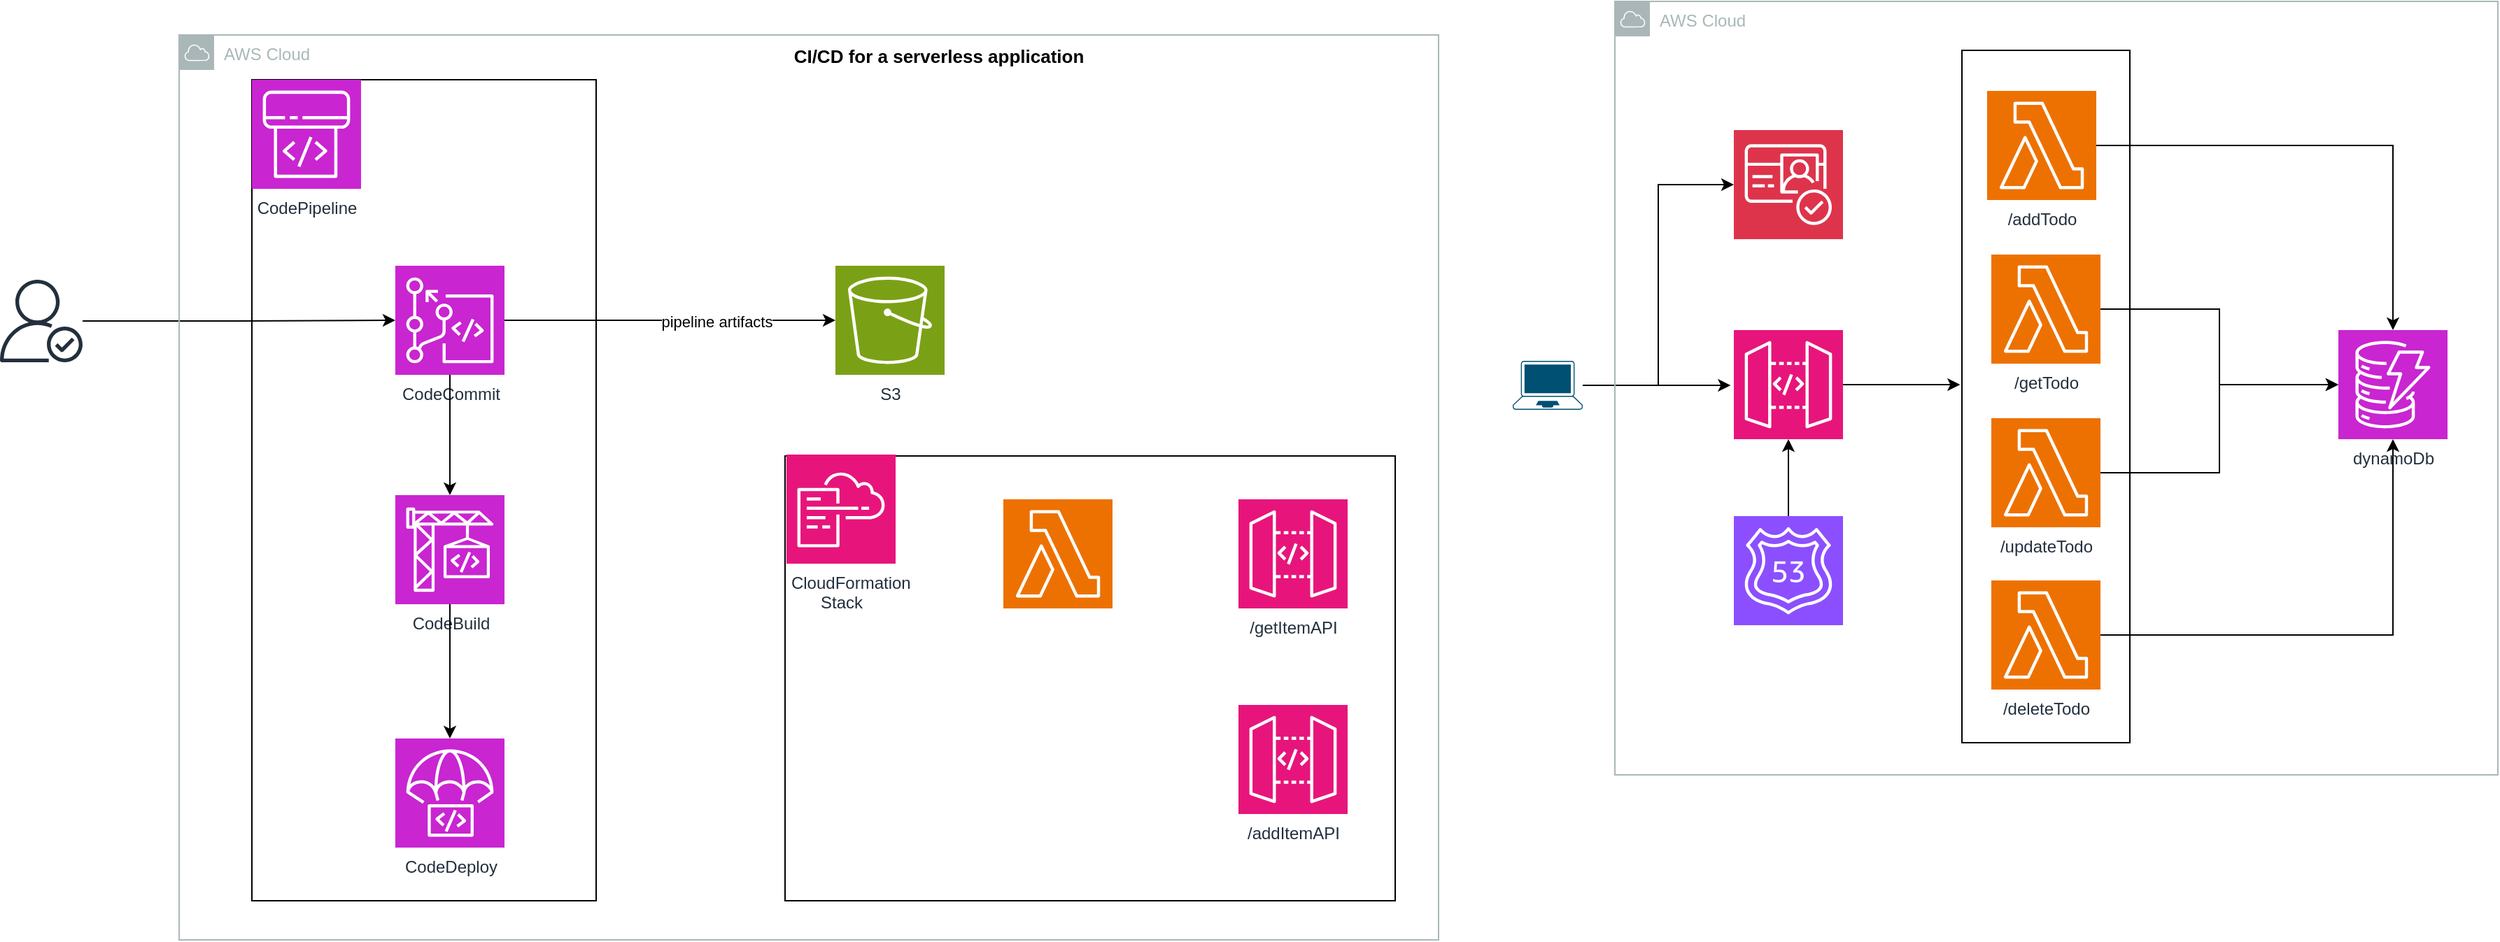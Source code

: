 <mxfile version="23.1.5" type="github">
  <diagram name="Page-1" id="6EgbNuz9plVoTemTECAG">
    <mxGraphModel dx="2334" dy="589" grid="0" gridSize="10" guides="1" tooltips="1" connect="1" arrows="1" fold="1" page="0" pageScale="1" pageWidth="850" pageHeight="1100" math="0" shadow="0">
      <root>
        <mxCell id="0" />
        <mxCell id="1" parent="0" />
        <mxCell id="I14kafzuZAbkYGhMexBS-1" value="" style="whiteSpace=wrap;html=1;" vertex="1" parent="1">
          <mxGeometry x="404" y="172" width="120" height="495" as="geometry" />
        </mxCell>
        <mxCell id="I14kafzuZAbkYGhMexBS-7" style="edgeStyle=orthogonalEdgeStyle;rounded=0;orthogonalLoop=1;jettySize=auto;html=1;" edge="1" parent="1" source="I14kafzuZAbkYGhMexBS-2" target="I14kafzuZAbkYGhMexBS-6">
          <mxGeometry relative="1" as="geometry" />
        </mxCell>
        <mxCell id="I14kafzuZAbkYGhMexBS-2" value="/addTodo" style="sketch=0;points=[[0,0,0],[0.25,0,0],[0.5,0,0],[0.75,0,0],[1,0,0],[0,1,0],[0.25,1,0],[0.5,1,0],[0.75,1,0],[1,1,0],[0,0.25,0],[0,0.5,0],[0,0.75,0],[1,0.25,0],[1,0.5,0],[1,0.75,0]];outlineConnect=0;fontColor=#232F3E;fillColor=#ED7100;strokeColor=#ffffff;dashed=0;verticalLabelPosition=bottom;verticalAlign=top;align=center;html=1;fontSize=12;fontStyle=0;aspect=fixed;shape=mxgraph.aws4.resourceIcon;resIcon=mxgraph.aws4.lambda;" vertex="1" parent="1">
          <mxGeometry x="422" y="201" width="78" height="78" as="geometry" />
        </mxCell>
        <mxCell id="I14kafzuZAbkYGhMexBS-8" style="edgeStyle=orthogonalEdgeStyle;rounded=0;orthogonalLoop=1;jettySize=auto;html=1;" edge="1" parent="1" source="I14kafzuZAbkYGhMexBS-3" target="I14kafzuZAbkYGhMexBS-6">
          <mxGeometry relative="1" as="geometry" />
        </mxCell>
        <mxCell id="I14kafzuZAbkYGhMexBS-3" value="/getTodo" style="sketch=0;points=[[0,0,0],[0.25,0,0],[0.5,0,0],[0.75,0,0],[1,0,0],[0,1,0],[0.25,1,0],[0.5,1,0],[0.75,1,0],[1,1,0],[0,0.25,0],[0,0.5,0],[0,0.75,0],[1,0.25,0],[1,0.5,0],[1,0.75,0]];outlineConnect=0;fontColor=#232F3E;fillColor=#ED7100;strokeColor=#ffffff;dashed=0;verticalLabelPosition=bottom;verticalAlign=top;align=center;html=1;fontSize=12;fontStyle=0;aspect=fixed;shape=mxgraph.aws4.resourceIcon;resIcon=mxgraph.aws4.lambda;" vertex="1" parent="1">
          <mxGeometry x="425" y="318" width="78" height="78" as="geometry" />
        </mxCell>
        <mxCell id="I14kafzuZAbkYGhMexBS-4" value="/updateTodo" style="sketch=0;points=[[0,0,0],[0.25,0,0],[0.5,0,0],[0.75,0,0],[1,0,0],[0,1,0],[0.25,1,0],[0.5,1,0],[0.75,1,0],[1,1,0],[0,0.25,0],[0,0.5,0],[0,0.75,0],[1,0.25,0],[1,0.5,0],[1,0.75,0]];outlineConnect=0;fontColor=#232F3E;fillColor=#ED7100;strokeColor=#ffffff;dashed=0;verticalLabelPosition=bottom;verticalAlign=top;align=center;html=1;fontSize=12;fontStyle=0;aspect=fixed;shape=mxgraph.aws4.resourceIcon;resIcon=mxgraph.aws4.lambda;" vertex="1" parent="1">
          <mxGeometry x="425" y="435" width="78" height="78" as="geometry" />
        </mxCell>
        <mxCell id="I14kafzuZAbkYGhMexBS-10" style="edgeStyle=orthogonalEdgeStyle;rounded=0;orthogonalLoop=1;jettySize=auto;html=1;" edge="1" parent="1" source="I14kafzuZAbkYGhMexBS-5" target="I14kafzuZAbkYGhMexBS-6">
          <mxGeometry relative="1" as="geometry" />
        </mxCell>
        <mxCell id="I14kafzuZAbkYGhMexBS-5" value="/deleteTodo" style="sketch=0;points=[[0,0,0],[0.25,0,0],[0.5,0,0],[0.75,0,0],[1,0,0],[0,1,0],[0.25,1,0],[0.5,1,0],[0.75,1,0],[1,1,0],[0,0.25,0],[0,0.5,0],[0,0.75,0],[1,0.25,0],[1,0.5,0],[1,0.75,0]];outlineConnect=0;fontColor=#232F3E;fillColor=#ED7100;strokeColor=#ffffff;dashed=0;verticalLabelPosition=bottom;verticalAlign=top;align=center;html=1;fontSize=12;fontStyle=0;aspect=fixed;shape=mxgraph.aws4.resourceIcon;resIcon=mxgraph.aws4.lambda;" vertex="1" parent="1">
          <mxGeometry x="425" y="551" width="78" height="78" as="geometry" />
        </mxCell>
        <mxCell id="I14kafzuZAbkYGhMexBS-6" value="dynamoDb" style="sketch=0;points=[[0,0,0],[0.25,0,0],[0.5,0,0],[0.75,0,0],[1,0,0],[0,1,0],[0.25,1,0],[0.5,1,0],[0.75,1,0],[1,1,0],[0,0.25,0],[0,0.5,0],[0,0.75,0],[1,0.25,0],[1,0.5,0],[1,0.75,0]];outlineConnect=0;fontColor=#232F3E;fillColor=#C925D1;strokeColor=#ffffff;dashed=0;verticalLabelPosition=bottom;verticalAlign=top;align=center;html=1;fontSize=12;fontStyle=0;aspect=fixed;shape=mxgraph.aws4.resourceIcon;resIcon=mxgraph.aws4.dynamodb;" vertex="1" parent="1">
          <mxGeometry x="673" y="372" width="78" height="78" as="geometry" />
        </mxCell>
        <mxCell id="I14kafzuZAbkYGhMexBS-9" style="edgeStyle=orthogonalEdgeStyle;rounded=0;orthogonalLoop=1;jettySize=auto;html=1;entryX=0;entryY=0.5;entryDx=0;entryDy=0;entryPerimeter=0;" edge="1" parent="1" source="I14kafzuZAbkYGhMexBS-4" target="I14kafzuZAbkYGhMexBS-6">
          <mxGeometry relative="1" as="geometry" />
        </mxCell>
        <mxCell id="I14kafzuZAbkYGhMexBS-12" style="edgeStyle=orthogonalEdgeStyle;rounded=0;orthogonalLoop=1;jettySize=auto;html=1;" edge="1" parent="1" source="I14kafzuZAbkYGhMexBS-11">
          <mxGeometry relative="1" as="geometry">
            <mxPoint x="402.667" y="411" as="targetPoint" />
          </mxGeometry>
        </mxCell>
        <mxCell id="I14kafzuZAbkYGhMexBS-11" value="" style="sketch=0;points=[[0,0,0],[0.25,0,0],[0.5,0,0],[0.75,0,0],[1,0,0],[0,1,0],[0.25,1,0],[0.5,1,0],[0.75,1,0],[1,1,0],[0,0.25,0],[0,0.5,0],[0,0.75,0],[1,0.25,0],[1,0.5,0],[1,0.75,0]];outlineConnect=0;fontColor=#232F3E;fillColor=#E7157B;strokeColor=#ffffff;dashed=0;verticalLabelPosition=bottom;verticalAlign=top;align=center;html=1;fontSize=12;fontStyle=0;aspect=fixed;shape=mxgraph.aws4.resourceIcon;resIcon=mxgraph.aws4.api_gateway;" vertex="1" parent="1">
          <mxGeometry x="241" y="372" width="78" height="78" as="geometry" />
        </mxCell>
        <mxCell id="I14kafzuZAbkYGhMexBS-13" value="" style="sketch=0;points=[[0,0,0],[0.25,0,0],[0.5,0,0],[0.75,0,0],[1,0,0],[0,1,0],[0.25,1,0],[0.5,1,0],[0.75,1,0],[1,1,0],[0,0.25,0],[0,0.5,0],[0,0.75,0],[1,0.25,0],[1,0.5,0],[1,0.75,0]];outlineConnect=0;fontColor=#232F3E;fillColor=#8C4FFF;strokeColor=#ffffff;dashed=0;verticalLabelPosition=bottom;verticalAlign=top;align=center;html=1;fontSize=12;fontStyle=0;aspect=fixed;shape=mxgraph.aws4.resourceIcon;resIcon=mxgraph.aws4.route_53;" vertex="1" parent="1">
          <mxGeometry x="241" y="505" width="78" height="78" as="geometry" />
        </mxCell>
        <mxCell id="I14kafzuZAbkYGhMexBS-14" value="" style="sketch=0;points=[[0,0,0],[0.25,0,0],[0.5,0,0],[0.75,0,0],[1,0,0],[0,1,0],[0.25,1,0],[0.5,1,0],[0.75,1,0],[1,1,0],[0,0.25,0],[0,0.5,0],[0,0.75,0],[1,0.25,0],[1,0.5,0],[1,0.75,0]];outlineConnect=0;fontColor=#232F3E;fillColor=#DD344C;strokeColor=#ffffff;dashed=0;verticalLabelPosition=bottom;verticalAlign=top;align=center;html=1;fontSize=12;fontStyle=0;aspect=fixed;shape=mxgraph.aws4.resourceIcon;resIcon=mxgraph.aws4.cognito;" vertex="1" parent="1">
          <mxGeometry x="241" y="229" width="78" height="78" as="geometry" />
        </mxCell>
        <mxCell id="I14kafzuZAbkYGhMexBS-16" style="edgeStyle=orthogonalEdgeStyle;rounded=0;orthogonalLoop=1;jettySize=auto;html=1;" edge="1" parent="1" source="I14kafzuZAbkYGhMexBS-15">
          <mxGeometry relative="1" as="geometry">
            <mxPoint x="238.667" y="411.5" as="targetPoint" />
          </mxGeometry>
        </mxCell>
        <mxCell id="I14kafzuZAbkYGhMexBS-15" value="" style="points=[[0.13,0.02,0],[0.5,0,0],[0.87,0.02,0],[0.885,0.4,0],[0.985,0.985,0],[0.5,1,0],[0.015,0.985,0],[0.115,0.4,0]];verticalLabelPosition=bottom;sketch=0;html=1;verticalAlign=top;aspect=fixed;align=center;pointerEvents=1;shape=mxgraph.cisco19.laptop;fillColor=#005073;strokeColor=none;" vertex="1" parent="1">
          <mxGeometry x="83" y="394" width="50" height="35" as="geometry" />
        </mxCell>
        <mxCell id="I14kafzuZAbkYGhMexBS-17" style="edgeStyle=orthogonalEdgeStyle;rounded=0;orthogonalLoop=1;jettySize=auto;html=1;entryX=0.5;entryY=1;entryDx=0;entryDy=0;entryPerimeter=0;" edge="1" parent="1" source="I14kafzuZAbkYGhMexBS-13" target="I14kafzuZAbkYGhMexBS-11">
          <mxGeometry relative="1" as="geometry" />
        </mxCell>
        <mxCell id="I14kafzuZAbkYGhMexBS-18" style="edgeStyle=orthogonalEdgeStyle;rounded=0;orthogonalLoop=1;jettySize=auto;html=1;entryX=0;entryY=0.5;entryDx=0;entryDy=0;entryPerimeter=0;" edge="1" parent="1" source="I14kafzuZAbkYGhMexBS-15" target="I14kafzuZAbkYGhMexBS-14">
          <mxGeometry relative="1" as="geometry" />
        </mxCell>
        <mxCell id="I14kafzuZAbkYGhMexBS-19" value="AWS Cloud" style="sketch=0;outlineConnect=0;gradientColor=none;html=1;whiteSpace=wrap;fontSize=12;fontStyle=0;shape=mxgraph.aws4.group;grIcon=mxgraph.aws4.group_aws_cloud;strokeColor=#AAB7B8;fillColor=none;verticalAlign=top;align=left;spacingLeft=30;fontColor=#AAB7B8;dashed=0;" vertex="1" parent="1">
          <mxGeometry x="156" y="137" width="631" height="553" as="geometry" />
        </mxCell>
        <mxCell id="I14kafzuZAbkYGhMexBS-20" value="" style="whiteSpace=wrap;html=1;" vertex="1" parent="1">
          <mxGeometry x="-818" y="193" width="246" height="587" as="geometry" />
        </mxCell>
        <mxCell id="I14kafzuZAbkYGhMexBS-22" value="CodePipeline" style="sketch=0;points=[[0,0,0],[0.25,0,0],[0.5,0,0],[0.75,0,0],[1,0,0],[0,1,0],[0.25,1,0],[0.5,1,0],[0.75,1,0],[1,1,0],[0,0.25,0],[0,0.5,0],[0,0.75,0],[1,0.25,0],[1,0.5,0],[1,0.75,0]];outlineConnect=0;fontColor=#232F3E;fillColor=#C925D1;strokeColor=#ffffff;dashed=0;verticalLabelPosition=bottom;verticalAlign=top;align=center;html=1;fontSize=12;fontStyle=0;aspect=fixed;shape=mxgraph.aws4.resourceIcon;resIcon=mxgraph.aws4.codepipeline;" vertex="1" parent="1">
          <mxGeometry x="-818" y="193" width="78" height="78" as="geometry" />
        </mxCell>
        <mxCell id="I14kafzuZAbkYGhMexBS-23" value="CodeDeploy" style="sketch=0;points=[[0,0,0],[0.25,0,0],[0.5,0,0],[0.75,0,0],[1,0,0],[0,1,0],[0.25,1,0],[0.5,1,0],[0.75,1,0],[1,1,0],[0,0.25,0],[0,0.5,0],[0,0.75,0],[1,0.25,0],[1,0.5,0],[1,0.75,0]];outlineConnect=0;fontColor=#232F3E;fillColor=#C925D1;strokeColor=#ffffff;dashed=0;verticalLabelPosition=bottom;verticalAlign=top;align=center;html=1;fontSize=12;fontStyle=0;aspect=fixed;shape=mxgraph.aws4.resourceIcon;resIcon=mxgraph.aws4.codedeploy;" vertex="1" parent="1">
          <mxGeometry x="-715.5" y="664" width="78" height="78" as="geometry" />
        </mxCell>
        <mxCell id="I14kafzuZAbkYGhMexBS-24" value="CodeBuild" style="sketch=0;points=[[0,0,0],[0.25,0,0],[0.5,0,0],[0.75,0,0],[1,0,0],[0,1,0],[0.25,1,0],[0.5,1,0],[0.75,1,0],[1,1,0],[0,0.25,0],[0,0.5,0],[0,0.75,0],[1,0.25,0],[1,0.5,0],[1,0.75,0]];outlineConnect=0;fontColor=#232F3E;fillColor=#C925D1;strokeColor=#ffffff;dashed=0;verticalLabelPosition=bottom;verticalAlign=top;align=center;html=1;fontSize=12;fontStyle=0;aspect=fixed;shape=mxgraph.aws4.resourceIcon;resIcon=mxgraph.aws4.codebuild;" vertex="1" parent="1">
          <mxGeometry x="-715.5" y="490" width="78" height="78" as="geometry" />
        </mxCell>
        <mxCell id="I14kafzuZAbkYGhMexBS-25" value="CodeCommit" style="sketch=0;points=[[0,0,0],[0.25,0,0],[0.5,0,0],[0.75,0,0],[1,0,0],[0,1,0],[0.25,1,0],[0.5,1,0],[0.75,1,0],[1,1,0],[0,0.25,0],[0,0.5,0],[0,0.75,0],[1,0.25,0],[1,0.5,0],[1,0.75,0]];outlineConnect=0;fontColor=#232F3E;fillColor=#C925D1;strokeColor=#ffffff;dashed=0;verticalLabelPosition=bottom;verticalAlign=top;align=center;html=1;fontSize=12;fontStyle=0;aspect=fixed;shape=mxgraph.aws4.resourceIcon;resIcon=mxgraph.aws4.codecommit;" vertex="1" parent="1">
          <mxGeometry x="-715.5" y="326" width="78" height="78" as="geometry" />
        </mxCell>
        <mxCell id="I14kafzuZAbkYGhMexBS-27" style="edgeStyle=orthogonalEdgeStyle;rounded=0;orthogonalLoop=1;jettySize=auto;html=1;entryX=0.5;entryY=0;entryDx=0;entryDy=0;entryPerimeter=0;" edge="1" parent="1" source="I14kafzuZAbkYGhMexBS-24" target="I14kafzuZAbkYGhMexBS-23">
          <mxGeometry relative="1" as="geometry" />
        </mxCell>
        <mxCell id="I14kafzuZAbkYGhMexBS-28" style="edgeStyle=orthogonalEdgeStyle;rounded=0;orthogonalLoop=1;jettySize=auto;html=1;entryX=0.5;entryY=0;entryDx=0;entryDy=0;entryPerimeter=0;" edge="1" parent="1" source="I14kafzuZAbkYGhMexBS-25" target="I14kafzuZAbkYGhMexBS-24">
          <mxGeometry relative="1" as="geometry" />
        </mxCell>
        <mxCell id="I14kafzuZAbkYGhMexBS-29" value="" style="sketch=0;outlineConnect=0;fontColor=#232F3E;gradientColor=none;fillColor=#232F3D;strokeColor=none;dashed=0;verticalLabelPosition=bottom;verticalAlign=top;align=center;html=1;fontSize=12;fontStyle=0;aspect=fixed;pointerEvents=1;shape=mxgraph.aws4.authenticated_user;" vertex="1" parent="1">
          <mxGeometry x="-998" y="336" width="59" height="59" as="geometry" />
        </mxCell>
        <mxCell id="I14kafzuZAbkYGhMexBS-30" style="edgeStyle=orthogonalEdgeStyle;rounded=0;orthogonalLoop=1;jettySize=auto;html=1;entryX=0;entryY=0.5;entryDx=0;entryDy=0;entryPerimeter=0;" edge="1" parent="1" source="I14kafzuZAbkYGhMexBS-29" target="I14kafzuZAbkYGhMexBS-25">
          <mxGeometry relative="1" as="geometry" />
        </mxCell>
        <mxCell id="I14kafzuZAbkYGhMexBS-31" value="S3" style="sketch=0;points=[[0,0,0],[0.25,0,0],[0.5,0,0],[0.75,0,0],[1,0,0],[0,1,0],[0.25,1,0],[0.5,1,0],[0.75,1,0],[1,1,0],[0,0.25,0],[0,0.5,0],[0,0.75,0],[1,0.25,0],[1,0.5,0],[1,0.75,0]];outlineConnect=0;fontColor=#232F3E;fillColor=#7AA116;strokeColor=#ffffff;dashed=0;verticalLabelPosition=bottom;verticalAlign=top;align=center;html=1;fontSize=12;fontStyle=0;aspect=fixed;shape=mxgraph.aws4.resourceIcon;resIcon=mxgraph.aws4.s3;" vertex="1" parent="1">
          <mxGeometry x="-401" y="326" width="78" height="78" as="geometry" />
        </mxCell>
        <mxCell id="I14kafzuZAbkYGhMexBS-32" style="edgeStyle=orthogonalEdgeStyle;rounded=0;orthogonalLoop=1;jettySize=auto;html=1;entryX=0;entryY=0.5;entryDx=0;entryDy=0;entryPerimeter=0;" edge="1" parent="1" source="I14kafzuZAbkYGhMexBS-25" target="I14kafzuZAbkYGhMexBS-31">
          <mxGeometry relative="1" as="geometry" />
        </mxCell>
        <mxCell id="I14kafzuZAbkYGhMexBS-33" value="pipeline artifacts" style="edgeLabel;html=1;align=center;verticalAlign=middle;resizable=0;points=[];" vertex="1" connectable="0" parent="I14kafzuZAbkYGhMexBS-32">
          <mxGeometry x="0.281" y="-1" relative="1" as="geometry">
            <mxPoint as="offset" />
          </mxGeometry>
        </mxCell>
        <mxCell id="I14kafzuZAbkYGhMexBS-34" value="/getItemAPI" style="sketch=0;points=[[0,0,0],[0.25,0,0],[0.5,0,0],[0.75,0,0],[1,0,0],[0,1,0],[0.25,1,0],[0.5,1,0],[0.75,1,0],[1,1,0],[0,0.25,0],[0,0.5,0],[0,0.75,0],[1,0.25,0],[1,0.5,0],[1,0.75,0]];outlineConnect=0;fontColor=#232F3E;fillColor=#E7157B;strokeColor=#ffffff;dashed=0;verticalLabelPosition=bottom;verticalAlign=top;align=center;html=1;fontSize=12;fontStyle=0;aspect=fixed;shape=mxgraph.aws4.resourceIcon;resIcon=mxgraph.aws4.api_gateway;" vertex="1" parent="1">
          <mxGeometry x="-113" y="493" width="78" height="78" as="geometry" />
        </mxCell>
        <mxCell id="I14kafzuZAbkYGhMexBS-35" value="/addItemAPI" style="sketch=0;points=[[0,0,0],[0.25,0,0],[0.5,0,0],[0.75,0,0],[1,0,0],[0,1,0],[0.25,1,0],[0.5,1,0],[0.75,1,0],[1,1,0],[0,0.25,0],[0,0.5,0],[0,0.75,0],[1,0.25,0],[1,0.5,0],[1,0.75,0]];outlineConnect=0;fontColor=#232F3E;fillColor=#E7157B;strokeColor=#ffffff;dashed=0;verticalLabelPosition=bottom;verticalAlign=top;align=center;html=1;fontSize=12;fontStyle=0;aspect=fixed;shape=mxgraph.aws4.resourceIcon;resIcon=mxgraph.aws4.api_gateway;" vertex="1" parent="1">
          <mxGeometry x="-113" y="640" width="78" height="78" as="geometry" />
        </mxCell>
        <mxCell id="I14kafzuZAbkYGhMexBS-36" value="" style="sketch=0;points=[[0,0,0],[0.25,0,0],[0.5,0,0],[0.75,0,0],[1,0,0],[0,1,0],[0.25,1,0],[0.5,1,0],[0.75,1,0],[1,1,0],[0,0.25,0],[0,0.5,0],[0,0.75,0],[1,0.25,0],[1,0.5,0],[1,0.75,0]];outlineConnect=0;fontColor=#232F3E;fillColor=#ED7100;strokeColor=#ffffff;dashed=0;verticalLabelPosition=bottom;verticalAlign=top;align=center;html=1;fontSize=12;fontStyle=0;aspect=fixed;shape=mxgraph.aws4.resourceIcon;resIcon=mxgraph.aws4.lambda;" vertex="1" parent="1">
          <mxGeometry x="-281" y="493" width="78" height="78" as="geometry" />
        </mxCell>
        <mxCell id="I14kafzuZAbkYGhMexBS-38" value="" style="whiteSpace=wrap;html=1;fillColor=none;" vertex="1" parent="1">
          <mxGeometry x="-437" y="462" width="436" height="318" as="geometry" />
        </mxCell>
        <mxCell id="I14kafzuZAbkYGhMexBS-39" value="&amp;nbsp; &amp;nbsp; CloudFormation&lt;br&gt;Stack" style="sketch=0;points=[[0,0,0],[0.25,0,0],[0.5,0,0],[0.75,0,0],[1,0,0],[0,1,0],[0.25,1,0],[0.5,1,0],[0.75,1,0],[1,1,0],[0,0.25,0],[0,0.5,0],[0,0.75,0],[1,0.25,0],[1,0.5,0],[1,0.75,0]];points=[[0,0,0],[0.25,0,0],[0.5,0,0],[0.75,0,0],[1,0,0],[0,1,0],[0.25,1,0],[0.5,1,0],[0.75,1,0],[1,1,0],[0,0.25,0],[0,0.5,0],[0,0.75,0],[1,0.25,0],[1,0.5,0],[1,0.75,0]];outlineConnect=0;fontColor=#232F3E;fillColor=#E7157B;strokeColor=#ffffff;dashed=0;verticalLabelPosition=bottom;verticalAlign=top;align=center;html=1;fontSize=12;fontStyle=0;aspect=fixed;shape=mxgraph.aws4.resourceIcon;resIcon=mxgraph.aws4.cloudformation;" vertex="1" parent="1">
          <mxGeometry x="-436" y="461" width="78" height="78" as="geometry" />
        </mxCell>
        <mxCell id="I14kafzuZAbkYGhMexBS-40" value="AWS Cloud" style="sketch=0;outlineConnect=0;gradientColor=none;html=1;whiteSpace=wrap;fontSize=12;fontStyle=0;shape=mxgraph.aws4.group;grIcon=mxgraph.aws4.group_aws_cloud;strokeColor=#AAB7B8;fillColor=none;verticalAlign=top;align=left;spacingLeft=30;fontColor=#AAB7B8;dashed=0;" vertex="1" parent="1">
          <mxGeometry x="-870" y="161" width="900" height="647" as="geometry" />
        </mxCell>
        <mxCell id="I14kafzuZAbkYGhMexBS-41" value="&lt;b&gt;&lt;font style=&quot;font-size: 13px;&quot;&gt;CI/CD for a serverless application&lt;/font&gt;&lt;/b&gt;" style="text;strokeColor=none;align=center;fillColor=none;html=1;verticalAlign=middle;whiteSpace=wrap;rounded=0;" vertex="1" parent="1">
          <mxGeometry x="-505" y="161" width="356" height="30" as="geometry" />
        </mxCell>
      </root>
    </mxGraphModel>
  </diagram>
</mxfile>
